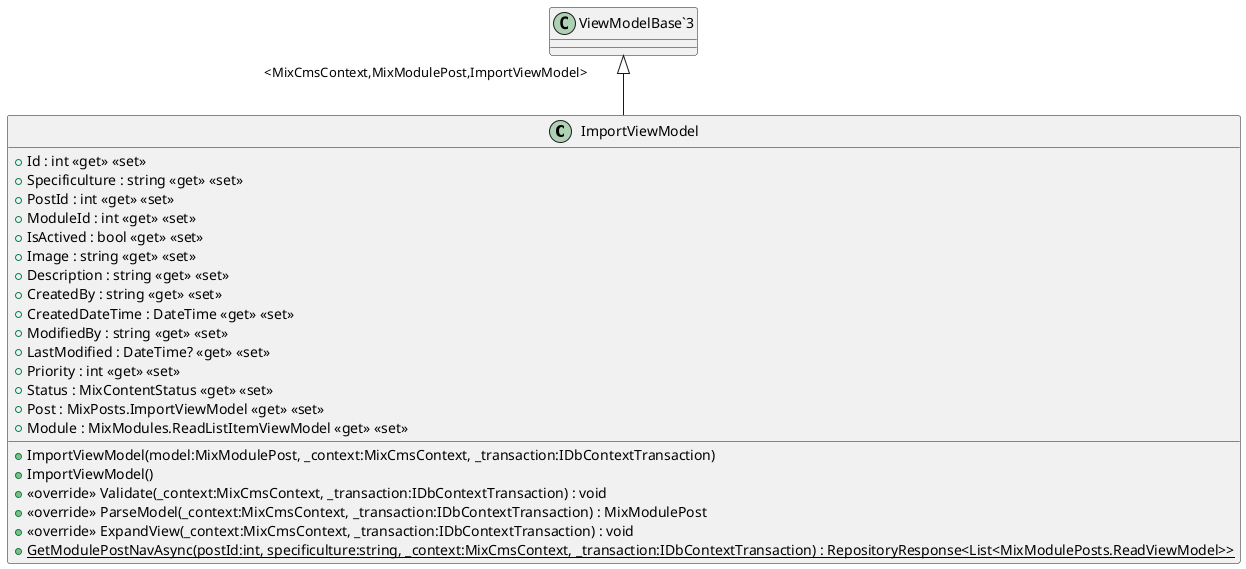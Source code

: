 @startuml
class ImportViewModel {
    + ImportViewModel(model:MixModulePost, _context:MixCmsContext, _transaction:IDbContextTransaction)
    + ImportViewModel()
    + Id : int <<get>> <<set>>
    + Specificulture : string <<get>> <<set>>
    + PostId : int <<get>> <<set>>
    + ModuleId : int <<get>> <<set>>
    + IsActived : bool <<get>> <<set>>
    + Image : string <<get>> <<set>>
    + Description : string <<get>> <<set>>
    + CreatedBy : string <<get>> <<set>>
    + CreatedDateTime : DateTime <<get>> <<set>>
    + ModifiedBy : string <<get>> <<set>>
    + LastModified : DateTime? <<get>> <<set>>
    + Priority : int <<get>> <<set>>
    + Status : MixContentStatus <<get>> <<set>>
    + Post : MixPosts.ImportViewModel <<get>> <<set>>
    + Module : MixModules.ReadListItemViewModel <<get>> <<set>>
    + <<override>> Validate(_context:MixCmsContext, _transaction:IDbContextTransaction) : void
    + <<override>> ParseModel(_context:MixCmsContext, _transaction:IDbContextTransaction) : MixModulePost
    + <<override>> ExpandView(_context:MixCmsContext, _transaction:IDbContextTransaction) : void
    + {static} GetModulePostNavAsync(postId:int, specificulture:string, _context:MixCmsContext, _transaction:IDbContextTransaction) : RepositoryResponse<List<MixModulePosts.ReadViewModel>>
}
"ViewModelBase`3" "<MixCmsContext,MixModulePost,ImportViewModel>" <|-- ImportViewModel
@enduml
